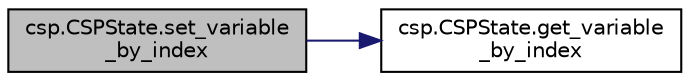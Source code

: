 digraph "csp.CSPState.set_variable_by_index"
{
  edge [fontname="Helvetica",fontsize="10",labelfontname="Helvetica",labelfontsize="10"];
  node [fontname="Helvetica",fontsize="10",shape=record];
  rankdir="LR";
  Node1 [label="csp.CSPState.set_variable\l_by_index",height=0.2,width=0.4,color="black", fillcolor="grey75", style="filled", fontcolor="black"];
  Node1 -> Node2 [color="midnightblue",fontsize="10",style="solid",fontname="Helvetica"];
  Node2 [label="csp.CSPState.get_variable\l_by_index",height=0.2,width=0.4,color="black", fillcolor="white", style="filled",URL="$classcsp_1_1_c_s_p_state.html#ad21332e62a47fe3ee947cbb27028ae03"];
}
